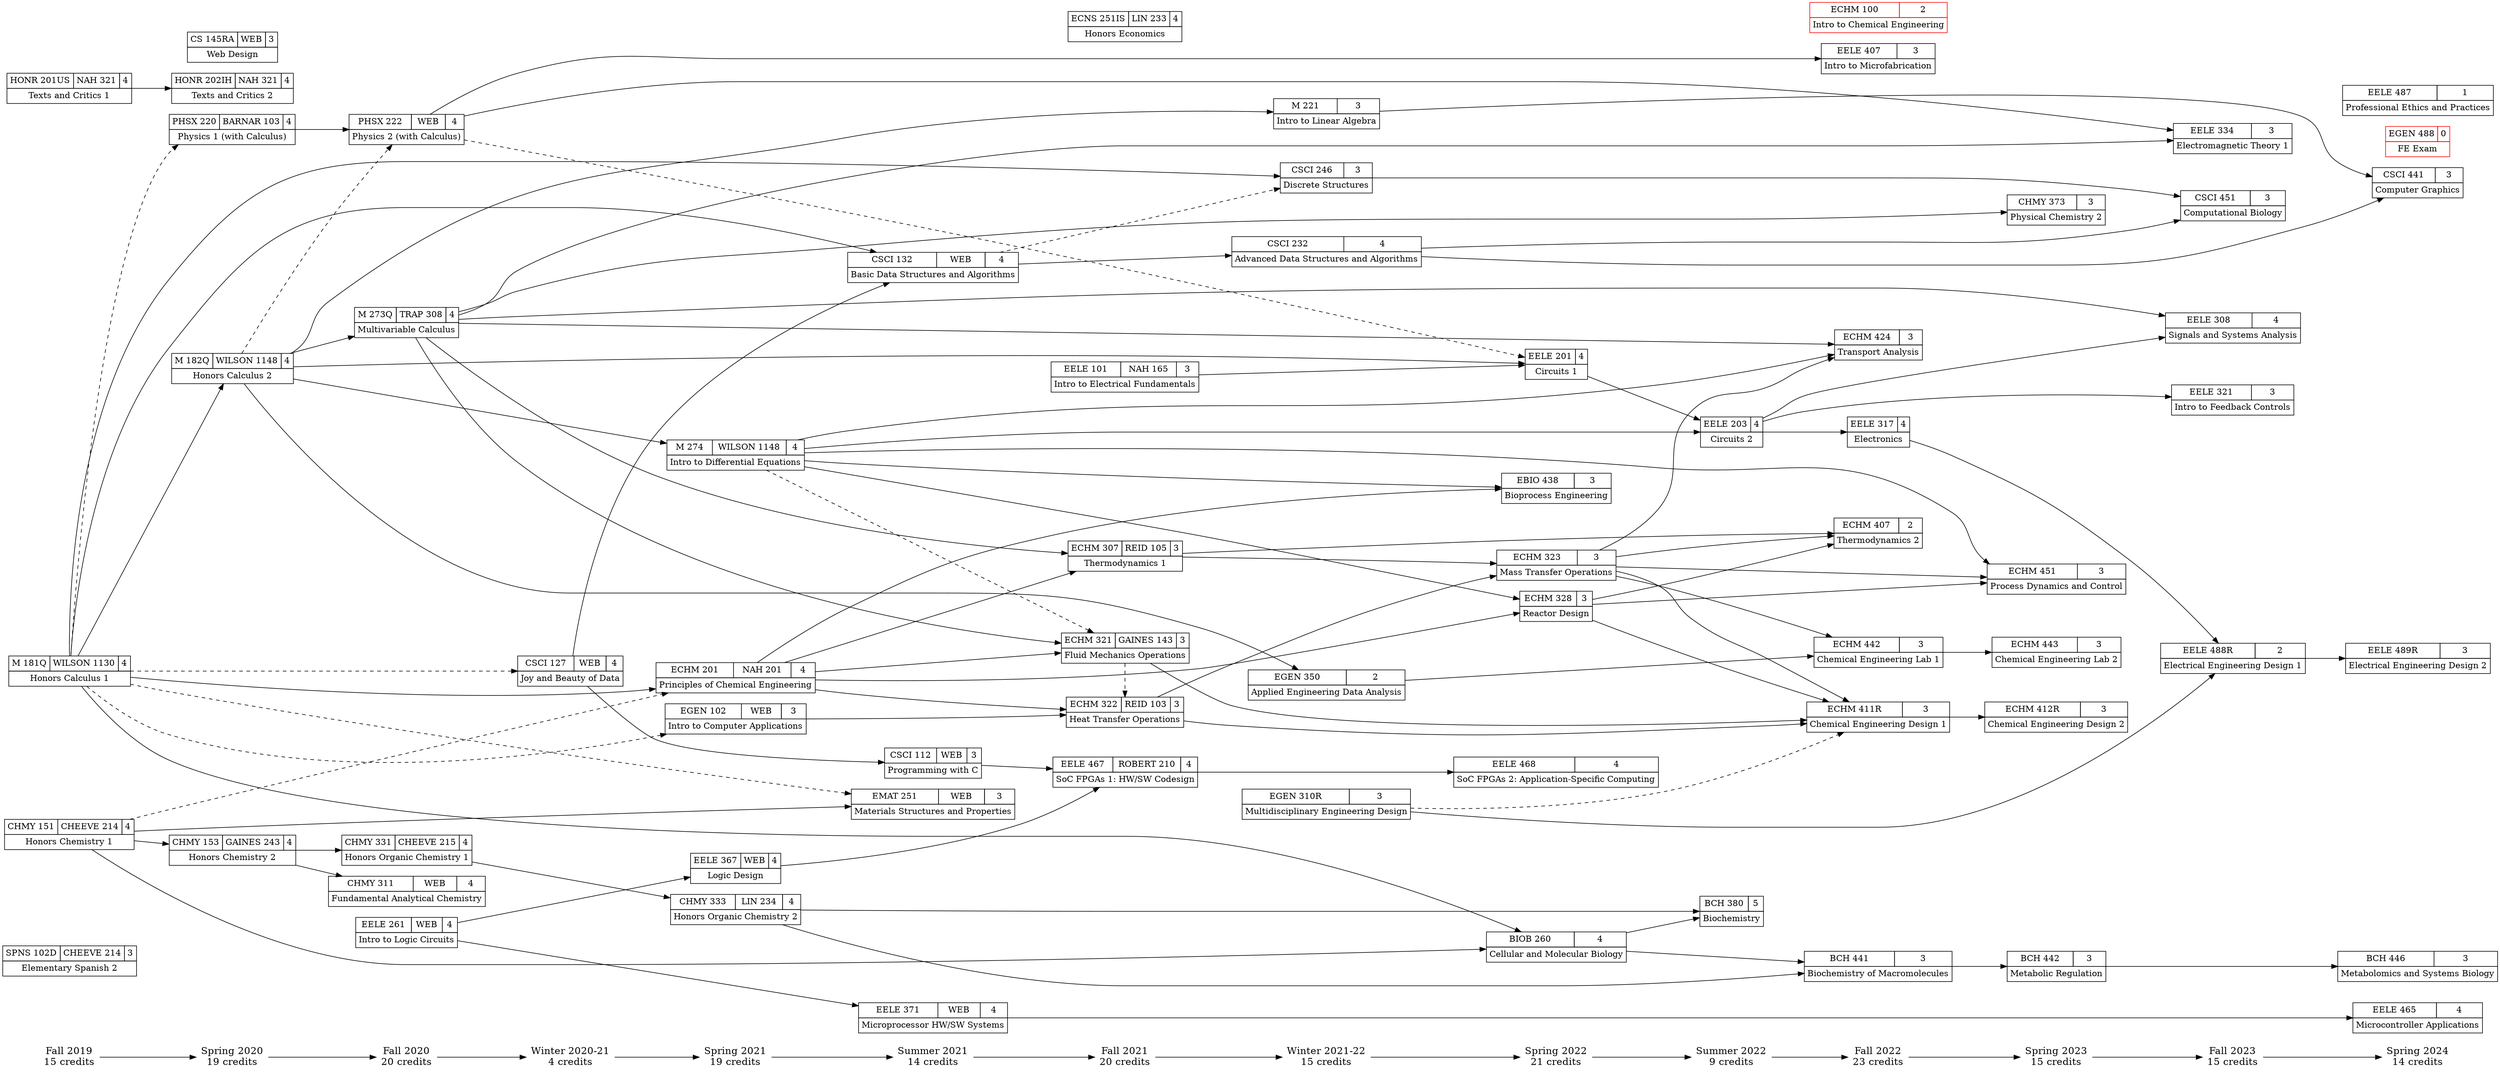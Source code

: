 digraph potential {
    ranksep=.75; rankdir=LR;

    {node [shape=plaintext,fontsize=16];
        "Fall 2019" -> "Spring 2020"
        -> "Fall 2020" -> "Winter 2020-21" -> "Spring 2021"
        -> "Summer 2021" -> "Fall 2021" -> "Winter 2021-22" -> "Spring 2022"
        -> "Summer 2022" -> "Fall 2022" -> "Spring 2023"
        -> "Fall 2023" -> "Spring 2024";
    }

    "Fall 2019"      [label="\N\n15 credits"]
    "Spring 2020"    [label="\N\n19 credits"]
    "Fall 2020"      [label="\N\n20 credits"]
    "Winter 2020-21" [label="\N\n4 credits"]
    "Spring 2021"    [label="\N\n19 credits"]
    "Summer 2021"    [label="\N\n14 credits"]
    "Fall 2021"      [label="\N\n20 credits"]
    "Winter 2021-22" [label="\N\n15 credits"]
    "Spring 2022"    [label="\N\n21 credits"]
    "Summer 2022"    [label="\N\n9 credits"]
    "Fall 2022"      [label="\N\n23 credits"]
    "Spring 2023"    [label="\N\n15 credits"]
    "Fall 2023"      [label="\N\n15 credits"]
    "Spring 2024"    [label="\N\n14 credits"]

    {node [shape=none,margin=0];
        { rank = same; "Fall 2019"; "SPNS 102D"; "M 181Q"; "HONR 201US"; "CHMY 151"; }
        { rank = same; "Spring 2020"; "PHSX 220"; "M 182Q"; "HONR 202IH"; "CS 145RA"; "CHMY 153"; }
        { rank = same; "Fall 2020"; "PHSX 222"; "M 273Q"; "EELE 261"; "CHMY 331"; "CHMY 311"; }
        { rank = same; "Winter 2020-21"; "CSCI 127"; }
        { rank = same; "Spring 2021"; "M 274"; "EGEN 102"; "EELE 367"; "ECHM 201"; "CHMY 333"; }
        { rank = same; "Summer 2021"; "EMAT 251"; "EELE 371"; "CSCI 132"; "CSCI 112"; }
        { rank = same; "Fall 2021"; "EELE 467"; "EELE 101"; "ECNS 251IS"; "ECHM 322"; "ECHM 321"; "ECHM 307"; }
        { rank = same; "Winter 2021-22"; "M 221"; "EGEN 350"; "EGEN 310R"; "CSCI 246"; "CSCI 232"; }
        { rank = same; "Spring 2022"; "EELE 468"; "EELE 201"; "ECHM 328"; "ECHM 323"; "EBIO 438"; "BIOB 260"; }
        { rank = same; "Summer 2022"; "EELE 203"; "BCH 380"; }
        { rank = same; "Fall 2022"; "EELE 407"; "EELE 317"; "ECHM 442"; "ECHM 424"; "ECHM 411R"; "ECHM 407"; "ECHM 100"; "BCH 441"; }
        { rank = same; "Spring 2023"; "ECHM 451"; "ECHM 443"; "ECHM 412R"; "CHMY 373"; "BCH 442"; }
        { rank = same; "Fall 2023"; "EELE 488R"; "EELE 334"; "EELE 321"; "EELE 308"; "CSCI 451";}
        { rank = same; "Spring 2024"; "EGEN 488"; "EELE 489R"; "EELE 487"; "EELE 465"; "CSCI 441"; "BCH 446";}
    }

    // Honors classes
    // "CHMY 151"   [color=red]
    // "CHMY 153"   [color=red]
    // "CHMY 331"   [color=red]
    // "CHMY 333"   [color=red]
    // "HONR 201US" [color=red]
    // "HONR 202IH" [color=red]
    // "M 181Q"     [color=red]
    // "M 182Q"     [color=red]
    // "ECNS 251IS" [color=red]

    // Course labels

    // Fall 2019
    "CHMY 151" [label=<
    <TABLE BORDER="0" CELLBORDER="1" CELLSPACING="0" CELLPADDING="4">
    <TR>
    <TD>\N</TD>
    <TD>CHEEVE 214</TD>
    <TD>4</TD>
    </TR>
    <TR><TD COLSPAN="3">Honors Chemistry 1</TD></TR>
    </TABLE>>];

    "HONR 201US" [label=<
    <TABLE BORDER="0" CELLBORDER="1" CELLSPACING="0" CELLPADDING="4">
    <TR>
    <TD>\N</TD>
    <TD>NAH 321</TD>
    <TD>4</TD>
    </TR>
    <TR><TD COLSPAN="3">Texts and Critics 1</TD></TR>
    </TABLE>>];

    "M 181Q" [label=<
    <TABLE BORDER="0" CELLBORDER="1" CELLSPACING="0" CELLPADDING="4">
    <TR>
    <TD>\N</TD>
    <TD>WILSON 1130</TD>
    <TD>4</TD>
    </TR>
    <TR><TD COLSPAN="3">Honors Calculus 1</TD></TR>
    </TABLE>>];

    "SPNS 102D" [label=<
    <TABLE BORDER="0" CELLBORDER="1" CELLSPACING="0" CELLPADDING="4">
    <TR>
    <TD>\N</TD>
    <TD>CHEEVE 214</TD>
    <TD>3</TD>
    </TR>
    <TR><TD COLSPAN="3">Elementary Spanish 2</TD></TR>
    </TABLE>>];

    // Spring 2020
    "CHMY 153" [label=<
    <TABLE BORDER="0" CELLBORDER="1" CELLSPACING="0" CELLPADDING="4">
    <TR>
    <TD>\N</TD>
    <TD>GAINES 243</TD>
    <TD>4</TD>
    </TR>
    <TR><TD COLSPAN="3">Honors Chemistry 2</TD></TR>
    </TABLE>>];

    "CS 145RA" [label=<
    <TABLE BORDER="0" CELLBORDER="1" CELLSPACING="0" CELLPADDING="4">
    <TR>
    <TD>\N</TD>
    <TD>WEB</TD>
    <TD>3</TD>
    </TR>
    <TR><TD COLSPAN="3">Web Design</TD></TR>
    </TABLE>>];

    "HONR 202IH" [label=<
    <TABLE BORDER="0" CELLBORDER="1" CELLSPACING="0" CELLPADDING="4">
    <TR>
    <TD>\N</TD>
    <TD>NAH 321</TD>
    <TD>4</TD>
    </TR>
    <TR><TD COLSPAN="3">Texts and Critics 2</TD></TR>
    </TABLE>>];

    "M 182Q" [label=<
    <TABLE BORDER="0" CELLBORDER="1" CELLSPACING="0" CELLPADDING="4">
    <TR>
    <TD>\N</TD>
    <TD>WILSON 1148</TD>
    <TD>4</TD>
    </TR>
    <TR><TD COLSPAN="3">Honors Calculus 2</TD></TR>
    </TABLE>>];

    "PHSX 220" [label=<
    <TABLE BORDER="0" CELLBORDER="1" CELLSPACING="0" CELLPADDING="4">
    <TR>
    <TD>\N</TD>
    <TD>BARNAR 103</TD>
    <TD>4</TD>
    </TR>
    <TR><TD COLSPAN="3">Physics 1 (with Calculus)</TD></TR>
    </TABLE>>];

    // Fall 2020
    "CHMY 311" [label=<
    <TABLE BORDER="0" CELLBORDER="1" CELLSPACING="0" CELLPADDING="4">
    <TR>
    <TD>\N</TD>
    <TD>WEB</TD>
    <TD>4</TD>
    </TR>
    <TR><TD COLSPAN="3">Fundamental Analytical Chemistry</TD></TR>
    </TABLE>>];

    "CHMY 331" [label=<
    <TABLE BORDER="0" CELLBORDER="1" CELLSPACING="0" CELLPADDING="4">
    <TR>
    <TD>\N</TD>
    <TD>CHEEVE 215</TD>
    <TD>4</TD>
    </TR>
    <TR><TD COLSPAN="3">Honors Organic Chemistry 1</TD></TR>
    </TABLE>>];

    "EELE 261" [label=<
    <TABLE BORDER="0" CELLBORDER="1" CELLSPACING="0" CELLPADDING="4">
    <TR>
    <TD>\N</TD>
    <TD>WEB</TD>
    <TD>4</TD>
    </TR>
    <TR><TD COLSPAN="3">Intro to Logic Circuits</TD></TR>
    </TABLE>>];

    "M 273Q" [label=<
    <TABLE BORDER="0" CELLBORDER="1" CELLSPACING="0" CELLPADDING="4">
    <TR>
    <TD>\N</TD>
    <TD>TRAP 308</TD>
    <TD>4</TD>
    </TR>
    <TR><TD COLSPAN="3">Multivariable Calculus</TD></TR>
    </TABLE>>];

    "PHSX 222" [label=<
    <TABLE BORDER="0" CELLBORDER="1" CELLSPACING="0" CELLPADDING="4">
    <TR>
    <TD>\N</TD>
    <TD>WEB</TD>
    <TD>4</TD>
    </TR>
    <TR><TD COLSPAN="3">Physics 2 (with Calculus)</TD></TR>
    </TABLE>>];

    // Winter 2020-21
    "CSCI 127" [label=<
    <TABLE BORDER="0" CELLBORDER="1" CELLSPACING="0" CELLPADDING="4">
    <TR>
    <TD>\N</TD>
    <TD>WEB</TD>
    <TD>4</TD>
    </TR>
    <TR><TD COLSPAN="3">Joy and Beauty of Data</TD></TR>
    </TABLE>>];

    // Spring 2021
    "CHMY 333" [label=<
    <TABLE BORDER="0" CELLBORDER="1" CELLSPACING="0" CELLPADDING="4">
    <TR>
    <TD>\N</TD>
    <TD>LIN 234</TD>
    <TD>4</TD>
    </TR>
    <TR><TD COLSPAN="3">Honors Organic Chemistry 2</TD></TR>
    </TABLE>>];

    "ECHM 201" [label=<
    <TABLE BORDER="0" CELLBORDER="1" CELLSPACING="0" CELLPADDING="4">
    <TR>
    <TD>\N</TD>
    <TD>NAH 201</TD>
    <TD>4</TD>
    </TR>
    <TR><TD COLSPAN="3">Principles of Chemical Engineering</TD></TR>
    </TABLE>>];

    "EELE 367" [label=<
    <TABLE BORDER="0" CELLBORDER="1" CELLSPACING="0" CELLPADDING="4">
    <TR>
    <TD>\N</TD>
    <TD>WEB</TD>
    <TD>4</TD>
    </TR>
    <TR><TD COLSPAN="3">Logic Design</TD></TR>
    </TABLE>>];

    "EGEN 102" [label=<
    <TABLE BORDER="0" CELLBORDER="1" CELLSPACING="0" CELLPADDING="4">
    <TR>
    <TD>\N</TD>
    <TD>WEB</TD>
    <TD>3</TD>
    </TR>
    <TR><TD COLSPAN="3">Intro to Computer Applications</TD></TR>
    </TABLE>>];

    "M 274" [label=<
    <TABLE BORDER="0" CELLBORDER="1" CELLSPACING="0" CELLPADDING="4">
    <TR>
    <TD>\N</TD>
    <TD>WILSON 1148</TD>
    <TD>4</TD>
    </TR>
    <TR><TD COLSPAN="3">Intro to Differential Equations</TD></TR>
    </TABLE>>];

    // Summer 2021
    "CSCI 112" [label=<
    <TABLE BORDER="0" CELLBORDER="1" CELLSPACING="0" CELLPADDING="4">
    <TR>
    <TD>\N</TD>
    <TD>WEB</TD>
    <TD>3</TD>
    </TR>
    <TR><TD COLSPAN="3">Programming with C</TD></TR>
    </TABLE>>];

    "CSCI 132" [label=<
    <TABLE BORDER="0" CELLBORDER="1" CELLSPACING="0" CELLPADDING="4">
    <TR>
    <TD>\N</TD>
    <TD>WEB</TD>
    <TD>4</TD>
    </TR>
    <TR><TD COLSPAN="3">Basic Data Structures and Algorithms</TD></TR>
    </TABLE>>];

    "EELE 371" [label=<
    <TABLE BORDER="0" CELLBORDER="1" CELLSPACING="0" CELLPADDING="4">
    <TR>
    <TD>\N</TD>
    <TD>WEB</TD>
    <TD>4</TD>
    </TR>
    <TR><TD COLSPAN="3">Microprocessor HW/SW Systems</TD></TR>
    </TABLE>>];

    "EMAT 251" [label=<
    <TABLE BORDER="0" CELLBORDER="1" CELLSPACING="0" CELLPADDING="4">
    <TR>
    <TD>\N</TD>
    <TD>WEB</TD>
    <TD>3</TD>
    </TR>
    <TR><TD COLSPAN="3">Materials Structures and Properties</TD></TR>
    </TABLE>>];

    // Fall 2021
    "ECHM 307" [label=<
    <TABLE BORDER="0" CELLBORDER="1" CELLSPACING="0" CELLPADDING="4">
    <TR>
    <TD>\N</TD>
    <TD>REID 105</TD>
    <TD>3</TD>
    </TR>
    <TR><TD COLSPAN="3">Thermodynamics 1</TD></TR>
    </TABLE>>];

    "ECHM 321" [label=<
    <TABLE BORDER="0" CELLBORDER="1" CELLSPACING="0" CELLPADDING="4">
    <TR>
    <TD>\N</TD>
    <TD>GAINES 143</TD>
    <TD>3</TD>
    </TR>
    <TR><TD COLSPAN="3">Fluid Mechanics Operations</TD></TR>
    </TABLE>>];

    "ECHM 322" [label=<
    <TABLE BORDER="0" CELLBORDER="1" CELLSPACING="0" CELLPADDING="4">
    <TR>
    <TD>\N</TD>
    <TD>REID 103</TD>
    <TD>3</TD>
    </TR>
    <TR><TD COLSPAN="3">Heat Transfer Operations</TD></TR>
    </TABLE>>];

    "ECNS 251IS" [label=<
    <TABLE BORDER="0" CELLBORDER="1" CELLSPACING="0" CELLPADDING="4">
    <TR>
    <TD>\N</TD>
    <TD>LIN 233</TD>
    <TD>4</TD>
    </TR>
    <TR><TD COLSPAN="3">Honors Economics</TD></TR>
    </TABLE>>];

    "EELE 101" [label=<
    <TABLE BORDER="0" CELLBORDER="1" CELLSPACING="0" CELLPADDING="4">
    <TR>
    <TD>\N</TD>
    <TD>NAH 165</TD>
    <TD>3</TD>
    </TR>
    <TR><TD COLSPAN="3">Intro to Electrical Fundamentals</TD></TR>
    </TABLE>>];

    "EELE 467" [label=<
    <TABLE BORDER="0" CELLBORDER="1" CELLSPACING="0" CELLPADDING="4">
    <TR>
    <TD>\N</TD>
    <TD>ROBERT 210</TD>
    <TD>4</TD>
    </TR>
    <TR><TD COLSPAN="3">SoC FPGAs 1: HW/SW Codesign</TD></TR>
    </TABLE>>];

    // Winter 2021-22
    "CSCI 232" [label=<
    <TABLE BORDER="0" CELLBORDER="1" CELLSPACING="0" CELLPADDING="4">
    <TR>
    <TD>\N</TD>
    <TD>4</TD>
    </TR>
    <TR><TD COLSPAN="2">Advanced Data Structures and Algorithms</TD></TR>
    </TABLE>>];

    "CSCI 246" [label=<
    <TABLE BORDER="0" CELLBORDER="1" CELLSPACING="0" CELLPADDING="4">
    <TR>
    <TD>\N</TD>
    <TD>3</TD>
    </TR>
    <TR><TD COLSPAN="2">Discrete Structures</TD></TR>
    </TABLE>>];

    "EGEN 310R" [label=<
    <TABLE BORDER="0" CELLBORDER="1" CELLSPACING="0" CELLPADDING="4">
    <TR>
    <TD>\N</TD>
    <TD>3</TD>
    </TR>
    <TR><TD COLSPAN="2">Multidisciplinary Engineering Design</TD></TR>
    </TABLE>>];

    "EGEN 350" [label=<
    <TABLE BORDER="0" CELLBORDER="1" CELLSPACING="0" CELLPADDING="4">
    <TR>
    <TD>\N</TD>
    <TD>2</TD>
    </TR>
    <TR><TD COLSPAN="2">Applied Engineering Data Analysis</TD></TR>
    </TABLE>>];

    "M 221" [label=<
    <TABLE BORDER="0" CELLBORDER="1" CELLSPACING="0" CELLPADDING="4">
    <TR>
    <TD>\N</TD>
    <TD>3</TD>
    </TR>
    <TR><TD COLSPAN="2">Intro to Linear Algebra</TD></TR>
    </TABLE>>];

    // Spring 2022
    "BIOB 260" [label=<
    <TABLE BORDER="0" CELLBORDER="1" CELLSPACING="0" CELLPADDING="4">
    <TR>
    <TD>\N</TD>
    <TD>4</TD>
    </TR>
    <TR><TD COLSPAN="2">Cellular and Molecular Biology</TD></TR>
    </TABLE>>];

    "EBIO 438" [label=<
    <TABLE BORDER="0" CELLBORDER="1" CELLSPACING="0" CELLPADDING="4">
    <TR>
    <TD>\N</TD>
    <TD>3</TD>
    </TR>
    <TR><TD COLSPAN="2">Bioprocess Engineering</TD></TR>
    </TABLE>>];

    "ECHM 323" [label=<
    <TABLE BORDER="0" CELLBORDER="1" CELLSPACING="0" CELLPADDING="4">
    <TR>
    <TD>\N</TD>
    <TD>3</TD>
    </TR>
    <TR><TD COLSPAN="2">Mass Transfer Operations</TD></TR>
    </TABLE>>];

    "ECHM 328" [label=<
    <TABLE BORDER="0" CELLBORDER="1" CELLSPACING="0" CELLPADDING="4">
    <TR>
    <TD>\N</TD>
    <TD>3</TD>
    </TR>
    <TR><TD COLSPAN="2">Reactor Design</TD></TR>
    </TABLE>>];

    "EELE 201" [label=<
    <TABLE BORDER="0" CELLBORDER="1" CELLSPACING="0" CELLPADDING="4">
    <TR>
    <TD>\N</TD>
    <TD>4</TD>
    </TR>
    <TR><TD COLSPAN="2">Circuits 1</TD></TR>
    </TABLE>>];

    "EELE 468" [label=<
    <TABLE BORDER="0" CELLBORDER="1" CELLSPACING="0" CELLPADDING="4">
    <TR>
    <TD>\N</TD>
    <TD>4</TD>
    </TR>
    <TR><TD COLSPAN="2">SoC FPGAs 2: Application-Specific Computing</TD></TR>
    </TABLE>>];

    // Summer 2022
    "BCH 380" [label=<
    <TABLE BORDER="0" CELLBORDER="1" CELLSPACING="0" CELLPADDING="4">
    <TR>
    <TD>\N</TD>
    <TD>5</TD>
    </TR>
    <TR><TD COLSPAN="2">Biochemistry</TD></TR>
    </TABLE>>];

    "EELE 203" [label=<
    <TABLE BORDER="0" CELLBORDER="1" CELLSPACING="0" CELLPADDING="4">
    <TR>
    <TD>\N</TD>
    <TD>4</TD>
    </TR>
    <TR><TD COLSPAN="2">Circuits 2</TD></TR>
    </TABLE>>];

    // Fall 2022
    "BCH 441" [label=<
    <TABLE BORDER="0" CELLBORDER="1" CELLSPACING="0" CELLPADDING="4">
    <TR>
    <TD>\N</TD>
    <TD>3</TD>
    </TR>
    <TR><TD COLSPAN="2">Biochemistry of Macromolecules</TD></TR>
    </TABLE>>];

    "ECHM 407" [label=<
    <TABLE BORDER="0" CELLBORDER="1" CELLSPACING="0" CELLPADDING="4">
    <TR>
    <TD>\N</TD>
    <TD>2</TD>
    </TR>
    <TR><TD COLSPAN="2">Thermodynamics 2</TD></TR>
    </TABLE>>];

    "ECHM 424" [label=<
    <TABLE BORDER="0" CELLBORDER="1" CELLSPACING="0" CELLPADDING="4">
    <TR>
    <TD>\N</TD>
    <TD>3</TD>
    </TR>
    <TR><TD COLSPAN="2">Transport Analysis</TD></TR>
    </TABLE>>];

    "ECHM 411R" [label=<
    <TABLE BORDER="0" CELLBORDER="1" CELLSPACING="0" CELLPADDING="4">
    <TR>
    <TD>\N</TD>
    <TD>3</TD>
    </TR>
    <TR><TD COLSPAN="2">Chemical Engineering Design 1</TD></TR>
    </TABLE>>];

    "ECHM 442" [label=<
    <TABLE BORDER="0" CELLBORDER="1" CELLSPACING="0" CELLPADDING="4">
    <TR>
    <TD>\N</TD>
    <TD>3</TD>
    </TR>
    <TR><TD COLSPAN="2">Chemical Engineering Lab 1</TD></TR>
    </TABLE>>];

    "EELE 317" [label=<
    <TABLE BORDER="0" CELLBORDER="1" CELLSPACING="0" CELLPADDING="4">
    <TR>
    <TD>\N</TD>
    <TD>4</TD>
    </TR>
    <TR><TD COLSPAN="2">Electronics</TD></TR>
    </TABLE>>];

    "EELE 407" [label=<
    <TABLE BORDER="0" CELLBORDER="1" CELLSPACING="0" CELLPADDING="4">
    <TR>
    <TD>\N</TD>
    <TD>3</TD>
    </TR>
    <TR><TD COLSPAN="2">Intro to Microfabrication</TD></TR>
    </TABLE>>];

    // Spring 2023
    "BCH 442" [label=<
    <TABLE BORDER="0" CELLBORDER="1" CELLSPACING="0" CELLPADDING="4">
    <TR>
    <TD>\N</TD>
    <TD>3</TD>
    </TR>
    <TR><TD COLSPAN="2">Metabolic Regulation</TD></TR>
    </TABLE>>];

    "CHMY 373" [label=<
    <TABLE BORDER="0" CELLBORDER="1" CELLSPACING="0" CELLPADDING="4">
    <TR>
    <TD>\N</TD>
    <TD>3</TD>
    </TR>
    <TR><TD COLSPAN="2">Physical Chemistry 2</TD></TR>
    </TABLE>>];

    "ECHM 100" [label=<
    <TABLE BORDER="0" CELLBORDER="1" CELLSPACING="0" CELLPADDING="4" COLOR="red">
    <TR>
    <TD>\N</TD>
    <TD>2</TD>
    </TR>
    <TR><TD COLSPAN="2">Intro to Chemical Engineering</TD></TR>
    </TABLE>>];

    "ECHM 412R" [label=<
    <TABLE BORDER="0" CELLBORDER="1" CELLSPACING="0" CELLPADDING="4">
    <TR>
    <TD>\N</TD>
    <TD>3</TD>
    </TR>
    <TR><TD COLSPAN="2">Chemical Engineering Design 2</TD></TR>
    </TABLE>>];

    "ECHM 443" [label=<
    <TABLE BORDER="0" CELLBORDER="1" CELLSPACING="0" CELLPADDING="4">
    <TR>
    <TD>\N</TD>
    <TD>3</TD>
    </TR>
    <TR><TD COLSPAN="2">Chemical Engineering Lab 2</TD></TR>
    </TABLE>>];

    "ECHM 451" [label=<
    <TABLE BORDER="0" CELLBORDER="1" CELLSPACING="0" CELLPADDING="4">
    <TR>
    <TD>\N</TD>
    <TD>3</TD>
    </TR>
    <TR><TD COLSPAN="2">Process Dynamics and Control</TD></TR>
    </TABLE>>];

    "EELE 465" [label=<
    <TABLE BORDER="0" CELLBORDER="1" CELLSPACING="0" CELLPADDING="4">
    <TR>
    <TD>\N</TD>
    <TD>4</TD>
    </TR>
    <TR><TD COLSPAN="2">Microcontroller Applications</TD></TR>
    </TABLE>>];

    // Fall 2023
    "CSCI 451" [label=<
    <TABLE BORDER="0" CELLBORDER="1" CELLSPACING="0" CELLPADDING="4">
    <TR>
    <TD>\N</TD>
    <TD>3</TD>
    </TR>
    <TR><TD COLSPAN="2">Computational Biology</TD></TR>
    </TABLE>>];

    "EELE 308" [label=<
    <TABLE BORDER="0" CELLBORDER="1" CELLSPACING="0" CELLPADDING="4">
    <TR>
    <TD>\N</TD>
    <TD>4</TD>
    </TR>
    <TR><TD COLSPAN="2">Signals and Systems Analysis</TD></TR>
    </TABLE>>];

    "EELE 321" [label=<
    <TABLE BORDER="0" CELLBORDER="1" CELLSPACING="0" CELLPADDING="4">
    <TR>
    <TD>\N</TD>
    <TD>3</TD>
    </TR>
    <TR><TD COLSPAN="2">Intro to Feedback Controls</TD></TR>
    </TABLE>>];

    "EELE 334" [label=<
    <TABLE BORDER="0" CELLBORDER="1" CELLSPACING="0" CELLPADDING="4">
    <TR>
    <TD>\N</TD>
    <TD>3</TD>
    </TR>
    <TR><TD COLSPAN="2">Electromagnetic Theory 1</TD></TR>
    </TABLE>>];

    "EELE 488R" [label=<
    <TABLE BORDER="0" CELLBORDER="1" CELLSPACING="0" CELLPADDING="4">
    <TR>
    <TD>\N</TD>
    <TD>2</TD>
    </TR>
    <TR><TD COLSPAN="2">Electrical Engineering Design 1</TD></TR>
    </TABLE>>];

    // Spring 2024
    "BCH 446" [label=<
    <TABLE BORDER="0" CELLBORDER="1" CELLSPACING="0" CELLPADDING="4">
    <TR>
    <TD>\N</TD>
    <TD>3</TD>
    </TR>
    <TR><TD COLSPAN="2">Metabolomics and Systems Biology</TD></TR>
    </TABLE>>];

    "CSCI 441" [label=<
    <TABLE BORDER="0" CELLBORDER="1" CELLSPACING="0" CELLPADDING="4">
    <TR>
    <TD>\N</TD>
    <TD>3</TD>
    </TR>
    <TR><TD COLSPAN="2">Computer Graphics</TD></TR>
    </TABLE>>];

    "EELE 489R" [label=<
    <TABLE BORDER="0" CELLBORDER="1" CELLSPACING="0" CELLPADDING="4">
    <TR>
    <TD>\N</TD>
    <TD>3</TD>
    </TR>
    <TR><TD COLSPAN="2">Electrical Engineering Design 2</TD></TR>
    </TABLE>>];

    "EELE 487" [label=<
    <TABLE BORDER="0" CELLBORDER="1" CELLSPACING="0" CELLPADDING="4">
    <TR>
    <TD>\N</TD>
    <TD>1</TD>
    </TR>
    <TR><TD COLSPAN="2">Professional Ethics and Practices</TD></TR>
    </TABLE>>];

    "EGEN 488" [label=<
    <TABLE BORDER="0" CELLBORDER="1" CELLSPACING="0" CELLPADDING="4" COLOR="red">
    <TR>
    <TD>\N</TD>
    <TD>0</TD>
    </TR>
    <TR><TD COLSPAN="2">FE Exam</TD></TR>
    </TABLE>>];

    // Course pre- & co- requisites

    // Spring 2020
    "CHMY 151" -> "CHMY 153";
    "HONR 201US" -> "HONR 202IH";
    "M 181Q" -> "M 182Q";
    "M 181Q" -> "PHSX 220" [style=dashed];

    // Fall 2020
    "CHMY 153" -> { "CHMY 311" "CHMY 331" };
    "M 182Q" -> "M 273Q";
    "M 182Q" -> "PHSX 222" [style=dashed];
    "PHSX 220" -> "PHSX 222";

    // Winter 2020-21
    "M 181Q" -> "CSCI 127" [style=dashed];

    // Spring 2021
    "CHMY 151" -> "ECHM 201" [style=dashed];
    "CHMY 331" -> "CHMY 333";
    "EELE 261" -> "EELE 367";
    "M 181Q" -> "ECHM 201";
    "M 181Q" -> "EGEN 102" [style=dashed];
    "M 182Q" -> "M 274";

    // Summer 2021
    "CHMY 151" -> "EMAT 251";
    "CSCI 127" -> { "CSCI 112" "CSCI 132" };
    "EELE 261" -> "EELE 371";
    "M 181Q" -> "CSCI 132";
    "M 181Q" -> "EMAT 251" [style=dashed];

    // Fall 2021
    "CSCI 112" -> "EELE 467";
    "ECHM 201" -> { "ECHM 307" "ECHM 321" "ECHM 322" };
    "ECHM 321" -> "ECHM 322" [style=dashed];
    "EELE 367" -> "EELE 467";
    "EGEN 102" -> "ECHM 322";
    "M 273Q" -> { "ECHM 307" "ECHM 321" };
    "M 274" -> "ECHM 321" [style=dashed];

    // Winter 2021-22
    "CSCI 132" -> "CSCI 232";
    "M 181Q" -> "CSCI 246";
    "CSCI 132" -> "CSCI 246" [style=dashed];
    "M 182Q" -> { "EGEN 350" "M 221" };

    // Spring 2022
    { "CHMY 151" "M 181Q" } -> "BIOB 260";
    { "ECHM 201" "M 274" } -> { "EBIO 438" "ECHM 328" };
    { "ECHM 307" "ECHM 322" } -> "ECHM 323";
    { "EELE 101" "M 182Q" } -> "EELE 201";
    "PHSX 222" -> "EELE 201" [style=dashed];
    "EELE 467" -> "EELE 468";

    // Summer 2022
    { "BIOB 260" "CHMY 333" } -> "BCH 380";
    { "EELE 201" "M 274" } -> "EELE 203";

    // Fall 2022
    { "BIOB 260" "CHMY 333" } -> "BCH 441";
    { "ECHM 307" "ECHM 323" "ECHM 328" } -> "ECHM 407";
    { "ECHM 321" "ECHM 322" "ECHM 323" "ECHM 328" } -> "ECHM 411R";
    { "ECHM 323" "M 273Q" "M 274" } -> "ECHM 424";
    "EGEN 310R" -> "ECHM 411R" [style=dashed];
    { "ECHM 323" "EGEN 350" } -> "ECHM 442";
    "EELE 203" -> "EELE 317";
    "PHSX 222" -> "EELE 407";

    // Spring 2023
    "BCH 441" -> "BCH 442";
    "M 273Q" -> "CHMY 373";
    "ECHM 411R" -> "ECHM 412R";
    "ECHM 442" -> "ECHM 443";
    { "ECHM 328" "ECHM 323" "M 274" } -> "ECHM 451";
    "EELE 371" -> "EELE 465";

    // Fall 2023
    { "CSCI 232" "CSCI 246" } -> "CSCI 451";
    { "EELE 203" "M 273Q" } -> "EELE 308";
    "EELE 203" -> "EELE 321";
    { "PHSX 222" "M 273Q" } -> "EELE 334";
    { "EELE 317" "EGEN 310R" } -> "EELE 488R";

    // Spring 2024
    "BCH 442" -> "BCH 446";
    { "M 221" "CSCI 232" } -> "CSCI 441";
    "EELE 488R" -> "EELE 489R";
}

